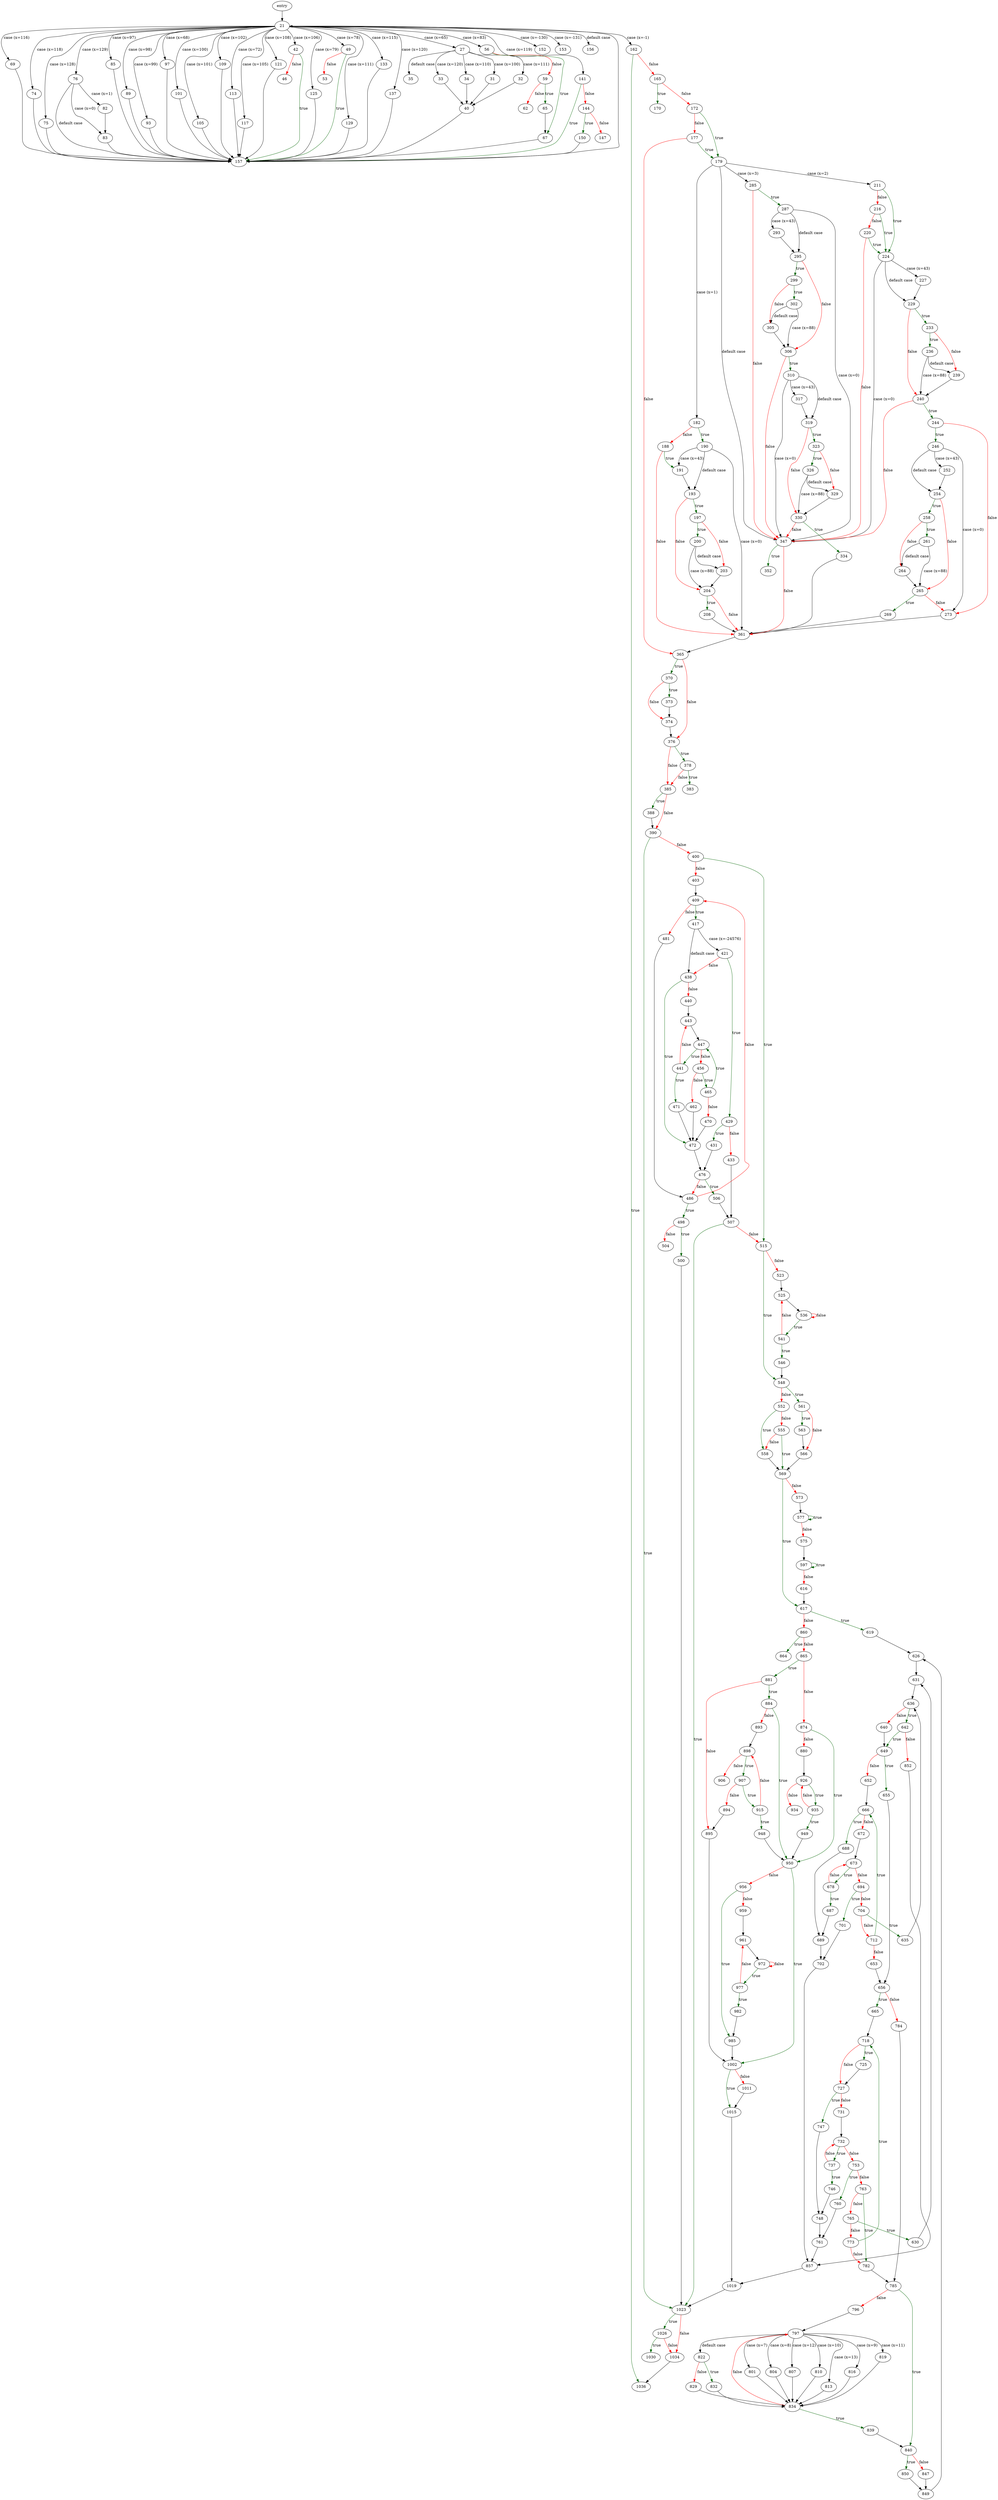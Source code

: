 digraph "main" {
	// Node definitions.
	2 [label=entry];
	21;
	27;
	31;
	32;
	33;
	34;
	35;
	40;
	42;
	46;
	49;
	53;
	56;
	59;
	62;
	65;
	67;
	69;
	74;
	75;
	76;
	82;
	83;
	85;
	89;
	93;
	97;
	101;
	105;
	109;
	113;
	117;
	121;
	125;
	129;
	133;
	137;
	141;
	144;
	147;
	150;
	152;
	153;
	156;
	157;
	162;
	165;
	170;
	172;
	177;
	179;
	182;
	188;
	190;
	191;
	193;
	197;
	200;
	203;
	204;
	208;
	211;
	216;
	220;
	224;
	227;
	229;
	233;
	236;
	239;
	240;
	244;
	246;
	252;
	254;
	258;
	261;
	264;
	265;
	269;
	273;
	285;
	287;
	293;
	295;
	299;
	302;
	305;
	306;
	310;
	317;
	319;
	323;
	326;
	329;
	330;
	334;
	347;
	352;
	361;
	365;
	370;
	373;
	374;
	376;
	378;
	383;
	385;
	388;
	390;
	400;
	403;
	409;
	417;
	421;
	429;
	431;
	433;
	438;
	440;
	441;
	443;
	447;
	456;
	462;
	465;
	470;
	471;
	472;
	476;
	481;
	486;
	498;
	500;
	504;
	506;
	507;
	515;
	523;
	525;
	536;
	541;
	546;
	548;
	552;
	555;
	558;
	561;
	563;
	566;
	569;
	573;
	575;
	577;
	597;
	616;
	617;
	619;
	626;
	630;
	631;
	635;
	636;
	640;
	642;
	649;
	652;
	653;
	655;
	656;
	665;
	666;
	672;
	673;
	678;
	687;
	688;
	689;
	694;
	701;
	702;
	704;
	712;
	718;
	725;
	727;
	731;
	732;
	737;
	746;
	747;
	748;
	753;
	760;
	761;
	763;
	765;
	773;
	782;
	784;
	785;
	796;
	797;
	801;
	804;
	807;
	810;
	813;
	816;
	819;
	822;
	829;
	832;
	834;
	839;
	840;
	847;
	849;
	850;
	852;
	857;
	860;
	864;
	865;
	874;
	880;
	881;
	884;
	893;
	894;
	895;
	898;
	906;
	907;
	915;
	926;
	934;
	935;
	948;
	949;
	950;
	956;
	959;
	961;
	972;
	977;
	982;
	985;
	1002;
	1011;
	1015;
	1019;
	1023;
	1026;
	1030;
	1034;
	1036;

	// Edge definitions.
	2 -> 21;
	21 -> 27 [label="case (x=65)"];
	21 -> 42 [label="case (x=106)"];
	21 -> 49 [label="case (x=78)"];
	21 -> 56 [label="case (x=83)"];
	21 -> 69 [label="case (x=116)"];
	21 -> 74 [label="case (x=118)"];
	21 -> 75 [label="case (x=128)"];
	21 -> 76 [label="case (x=129)"];
	21 -> 85 [label="case (x=97)"];
	21 -> 89 [label="case (x=98)"];
	21 -> 93 [label="case (x=99)"];
	21 -> 97 [label="case (x=68)"];
	21 -> 101 [label="case (x=100)"];
	21 -> 105 [label="case (x=101)"];
	21 -> 109 [label="case (x=102)"];
	21 -> 113 [label="case (x=72)"];
	21 -> 117 [label="case (x=105)"];
	21 -> 121 [label="case (x=108)"];
	21 -> 125 [label="case (x=79)"];
	21 -> 129 [label="case (x=111)"];
	21 -> 133 [label="case (x=115)"];
	21 -> 137 [label="case (x=120)"];
	21 -> 141 [label="case (x=119)"];
	21 -> 152 [label="case (x=-130)"];
	21 -> 153 [label="case (x=-131)"];
	21 -> 156 [label="default case"];
	21 -> 162 [label="case (x=-1)"];
	27 -> 31 [label="case (x=100)"];
	27 -> 32 [label="case (x=111)"];
	27 -> 33 [label="case (x=120)"];
	27 -> 34 [label="case (x=110)"];
	27 -> 35 [label="default case"];
	31 -> 40;
	32 -> 40;
	33 -> 40;
	34 -> 40;
	40 -> 157;
	42 -> 46 [
		color=red
		label=false
	];
	42 -> 157 [
		color=darkgreen
		label=true
	];
	49 -> 53 [
		color=red
		label=false
	];
	49 -> 157 [
		color=darkgreen
		label=true
	];
	56 -> 59 [
		color=red
		label=false
	];
	56 -> 67 [
		color=darkgreen
		label=true
	];
	59 -> 62 [
		color=red
		label=false
	];
	59 -> 65 [
		color=darkgreen
		label=true
	];
	65 -> 67;
	67 -> 157;
	69 -> 157;
	74 -> 157;
	75 -> 157;
	76 -> 82 [label="case (x=1)"];
	76 -> 83 [label="case (x=0)"];
	76 -> 157 [label="default case"];
	82 -> 83;
	83 -> 157;
	85 -> 157;
	89 -> 157;
	93 -> 157;
	97 -> 157;
	101 -> 157;
	105 -> 157;
	109 -> 157;
	113 -> 157;
	117 -> 157;
	121 -> 157;
	125 -> 157;
	129 -> 157;
	133 -> 157;
	137 -> 157;
	141 -> 144 [
		color=red
		label=false
	];
	141 -> 157 [
		color=darkgreen
		label=true
	];
	144 -> 147 [
		color=red
		label=false
	];
	144 -> 150 [
		color=darkgreen
		label=true
	];
	150 -> 157;
	157 -> 21;
	162 -> 165 [
		color=red
		label=false
	];
	162 -> 1036 [
		color=darkgreen
		label=true
	];
	165 -> 170 [
		color=darkgreen
		label=true
	];
	165 -> 172 [
		color=red
		label=false
	];
	172 -> 177 [
		color=red
		label=false
	];
	172 -> 179 [
		color=darkgreen
		label=true
	];
	177 -> 179 [
		color=darkgreen
		label=true
	];
	177 -> 365 [
		color=red
		label=false
	];
	179 -> 182 [label="case (x=1)"];
	179 -> 211 [label="case (x=2)"];
	179 -> 285 [label="case (x=3)"];
	179 -> 347 [label="default case"];
	182 -> 188 [
		color=red
		label=false
	];
	182 -> 190 [
		color=darkgreen
		label=true
	];
	188 -> 191 [
		color=darkgreen
		label=true
	];
	188 -> 361 [
		color=red
		label=false
	];
	190 -> 191 [label="case (x=43)"];
	190 -> 193 [label="default case"];
	190 -> 361 [label="case (x=0)"];
	191 -> 193;
	193 -> 197 [
		color=darkgreen
		label=true
	];
	193 -> 204 [
		color=red
		label=false
	];
	197 -> 200 [
		color=darkgreen
		label=true
	];
	197 -> 203 [
		color=red
		label=false
	];
	200 -> 203 [label="default case"];
	200 -> 204 [label="case (x=88)"];
	203 -> 204;
	204 -> 208 [
		color=darkgreen
		label=true
	];
	204 -> 361 [
		color=red
		label=false
	];
	208 -> 361;
	211 -> 216 [
		color=red
		label=false
	];
	211 -> 224 [
		color=darkgreen
		label=true
	];
	216 -> 220 [
		color=red
		label=false
	];
	216 -> 224 [
		color=darkgreen
		label=true
	];
	220 -> 224 [
		color=darkgreen
		label=true
	];
	220 -> 347 [
		color=red
		label=false
	];
	224 -> 227 [label="case (x=43)"];
	224 -> 229 [label="default case"];
	224 -> 347 [label="case (x=0)"];
	227 -> 229;
	229 -> 233 [
		color=darkgreen
		label=true
	];
	229 -> 240 [
		color=red
		label=false
	];
	233 -> 236 [
		color=darkgreen
		label=true
	];
	233 -> 239 [
		color=red
		label=false
	];
	236 -> 239 [label="default case"];
	236 -> 240 [label="case (x=88)"];
	239 -> 240;
	240 -> 244 [
		color=darkgreen
		label=true
	];
	240 -> 347 [
		color=red
		label=false
	];
	244 -> 246 [
		color=darkgreen
		label=true
	];
	244 -> 273 [
		color=red
		label=false
	];
	246 -> 252 [label="case (x=43)"];
	246 -> 254 [label="default case"];
	246 -> 273 [label="case (x=0)"];
	252 -> 254;
	254 -> 258 [
		color=darkgreen
		label=true
	];
	254 -> 265 [
		color=red
		label=false
	];
	258 -> 261 [
		color=darkgreen
		label=true
	];
	258 -> 264 [
		color=red
		label=false
	];
	261 -> 264 [label="default case"];
	261 -> 265 [label="case (x=88)"];
	264 -> 265;
	265 -> 269 [
		color=darkgreen
		label=true
	];
	265 -> 273 [
		color=red
		label=false
	];
	269 -> 361;
	273 -> 361;
	285 -> 287 [
		color=darkgreen
		label=true
	];
	285 -> 347 [
		color=red
		label=false
	];
	287 -> 293 [label="case (x=43)"];
	287 -> 295 [label="default case"];
	287 -> 347 [label="case (x=0)"];
	293 -> 295;
	295 -> 299 [
		color=darkgreen
		label=true
	];
	295 -> 306 [
		color=red
		label=false
	];
	299 -> 302 [
		color=darkgreen
		label=true
	];
	299 -> 305 [
		color=red
		label=false
	];
	302 -> 305 [label="default case"];
	302 -> 306 [label="case (x=88)"];
	305 -> 306;
	306 -> 310 [
		color=darkgreen
		label=true
	];
	306 -> 347 [
		color=red
		label=false
	];
	310 -> 317 [label="case (x=43)"];
	310 -> 319 [label="default case"];
	310 -> 347 [label="case (x=0)"];
	317 -> 319;
	319 -> 323 [
		color=darkgreen
		label=true
	];
	319 -> 330 [
		color=red
		label=false
	];
	323 -> 326 [
		color=darkgreen
		label=true
	];
	323 -> 329 [
		color=red
		label=false
	];
	326 -> 329 [label="default case"];
	326 -> 330 [label="case (x=88)"];
	329 -> 330;
	330 -> 334 [
		color=darkgreen
		label=true
	];
	330 -> 347 [
		color=red
		label=false
	];
	334 -> 361;
	347 -> 352 [
		color=darkgreen
		label=true
	];
	347 -> 361 [
		color=red
		label=false
	];
	361 -> 365;
	365 -> 370 [
		color=darkgreen
		label=true
	];
	365 -> 376 [
		color=red
		label=false
	];
	370 -> 373 [
		color=darkgreen
		label=true
	];
	370 -> 374 [
		color=red
		label=false
	];
	373 -> 374;
	374 -> 376;
	376 -> 378 [
		color=darkgreen
		label=true
	];
	376 -> 385 [
		color=red
		label=false
	];
	378 -> 383 [
		color=darkgreen
		label=true
	];
	378 -> 385 [
		color=red
		label=false
	];
	385 -> 388 [
		color=darkgreen
		label=true
	];
	385 -> 390 [
		color=red
		label=false
	];
	388 -> 390;
	390 -> 400 [
		color=red
		label=false
	];
	390 -> 1023 [
		color=darkgreen
		label=true
	];
	400 -> 403 [
		color=red
		label=false
	];
	400 -> 515 [
		color=darkgreen
		label=true
	];
	403 -> 409;
	409 -> 417 [
		color=darkgreen
		label=true
	];
	409 -> 481 [
		color=red
		label=false
	];
	417 -> 421 [label="case (x=-24576)"];
	417 -> 438 [label="default case"];
	421 -> 429 [
		color=darkgreen
		label=true
	];
	421 -> 438 [
		color=red
		label=false
	];
	429 -> 431 [
		color=darkgreen
		label=true
	];
	429 -> 433 [
		color=red
		label=false
	];
	431 -> 476;
	433 -> 507;
	438 -> 440 [
		color=red
		label=false
	];
	438 -> 472 [
		color=darkgreen
		label=true
	];
	440 -> 443;
	441 -> 443 [
		color=red
		label=false
	];
	441 -> 471 [
		color=darkgreen
		label=true
	];
	443 -> 447;
	447 -> 441 [
		color=darkgreen
		label=true
	];
	447 -> 456 [
		color=red
		label=false
	];
	456 -> 462 [
		color=red
		label=false
	];
	456 -> 465 [
		color=darkgreen
		label=true
	];
	462 -> 472;
	465 -> 447 [
		color=darkgreen
		label=true
	];
	465 -> 470 [
		color=red
		label=false
	];
	470 -> 472;
	471 -> 472;
	472 -> 476;
	476 -> 486 [
		color=red
		label=false
	];
	476 -> 506 [
		color=darkgreen
		label=true
	];
	481 -> 486;
	486 -> 409 [
		color=red
		label=false
	];
	486 -> 498 [
		color=darkgreen
		label=true
	];
	498 -> 500 [
		color=darkgreen
		label=true
	];
	498 -> 504 [
		color=red
		label=false
	];
	500 -> 1023;
	506 -> 507;
	507 -> 515 [
		color=red
		label=false
	];
	507 -> 1023 [
		color=darkgreen
		label=true
	];
	515 -> 523 [
		color=red
		label=false
	];
	515 -> 548 [
		color=darkgreen
		label=true
	];
	523 -> 525;
	525 -> 536;
	536 -> 536 [
		color=red
		label=false
	];
	536 -> 541 [
		color=darkgreen
		label=true
	];
	541 -> 525 [
		color=red
		label=false
	];
	541 -> 546 [
		color=darkgreen
		label=true
	];
	546 -> 548;
	548 -> 552 [
		color=red
		label=false
	];
	548 -> 561 [
		color=darkgreen
		label=true
	];
	552 -> 555 [
		color=red
		label=false
	];
	552 -> 558 [
		color=darkgreen
		label=true
	];
	555 -> 558 [
		color=red
		label=false
	];
	555 -> 569 [
		color=darkgreen
		label=true
	];
	558 -> 569;
	561 -> 563 [
		color=darkgreen
		label=true
	];
	561 -> 566 [
		color=red
		label=false
	];
	563 -> 566;
	566 -> 569;
	569 -> 573 [
		color=red
		label=false
	];
	569 -> 617 [
		color=darkgreen
		label=true
	];
	573 -> 577;
	575 -> 597;
	577 -> 575 [
		color=red
		label=false
	];
	577 -> 577 [
		color=darkgreen
		label=true
	];
	597 -> 597 [
		color=darkgreen
		label=true
	];
	597 -> 616 [
		color=red
		label=false
	];
	616 -> 617;
	617 -> 619 [
		color=darkgreen
		label=true
	];
	617 -> 860 [
		color=red
		label=false
	];
	619 -> 626;
	626 -> 631;
	630 -> 631;
	631 -> 636;
	635 -> 636;
	636 -> 640 [
		color=red
		label=false
	];
	636 -> 642 [
		color=darkgreen
		label=true
	];
	640 -> 649;
	642 -> 649 [
		color=darkgreen
		label=true
	];
	642 -> 852 [
		color=red
		label=false
	];
	649 -> 652 [
		color=red
		label=false
	];
	649 -> 655 [
		color=darkgreen
		label=true
	];
	652 -> 666;
	653 -> 656;
	655 -> 656;
	656 -> 665 [
		color=darkgreen
		label=true
	];
	656 -> 784 [
		color=red
		label=false
	];
	665 -> 718;
	666 -> 672 [
		color=red
		label=false
	];
	666 -> 688 [
		color=darkgreen
		label=true
	];
	672 -> 673;
	673 -> 678 [
		color=darkgreen
		label=true
	];
	673 -> 694 [
		color=red
		label=false
	];
	678 -> 673 [
		color=red
		label=false
	];
	678 -> 687 [
		color=darkgreen
		label=true
	];
	687 -> 689;
	688 -> 689;
	689 -> 702;
	694 -> 701 [
		color=darkgreen
		label=true
	];
	694 -> 704 [
		color=red
		label=false
	];
	701 -> 702;
	702 -> 857;
	704 -> 635 [
		color=darkgreen
		label=true
	];
	704 -> 712 [
		color=red
		label=false
	];
	712 -> 653 [
		color=red
		label=false
	];
	712 -> 666 [
		color=darkgreen
		label=true
	];
	718 -> 725 [
		color=darkgreen
		label=true
	];
	718 -> 727 [
		color=red
		label=false
	];
	725 -> 727;
	727 -> 731 [
		color=red
		label=false
	];
	727 -> 747 [
		color=darkgreen
		label=true
	];
	731 -> 732;
	732 -> 737 [
		color=darkgreen
		label=true
	];
	732 -> 753 [
		color=red
		label=false
	];
	737 -> 732 [
		color=red
		label=false
	];
	737 -> 746 [
		color=darkgreen
		label=true
	];
	746 -> 748;
	747 -> 748;
	748 -> 761;
	753 -> 760 [
		color=darkgreen
		label=true
	];
	753 -> 763 [
		color=red
		label=false
	];
	760 -> 761;
	761 -> 857;
	763 -> 765 [
		color=red
		label=false
	];
	763 -> 782 [
		color=darkgreen
		label=true
	];
	765 -> 630 [
		color=darkgreen
		label=true
	];
	765 -> 773 [
		color=red
		label=false
	];
	773 -> 718 [
		color=darkgreen
		label=true
	];
	773 -> 782 [
		color=red
		label=false
	];
	782 -> 785;
	784 -> 785;
	785 -> 796 [
		color=red
		label=false
	];
	785 -> 840 [
		color=darkgreen
		label=true
	];
	796 -> 797;
	797 -> 801 [label="case (x=7)"];
	797 -> 804 [label="case (x=8)"];
	797 -> 807 [label="case (x=12)"];
	797 -> 810 [label="case (x=10)"];
	797 -> 813 [label="case (x=13)"];
	797 -> 816 [label="case (x=9)"];
	797 -> 819 [label="case (x=11)"];
	797 -> 822 [label="default case"];
	801 -> 834;
	804 -> 834;
	807 -> 834;
	810 -> 834;
	813 -> 834;
	816 -> 834;
	819 -> 834;
	822 -> 829 [
		color=red
		label=false
	];
	822 -> 832 [
		color=darkgreen
		label=true
	];
	829 -> 834;
	832 -> 834;
	834 -> 797 [
		color=red
		label=false
	];
	834 -> 839 [
		color=darkgreen
		label=true
	];
	839 -> 840;
	840 -> 847 [
		color=red
		label=false
	];
	840 -> 850 [
		color=darkgreen
		label=true
	];
	847 -> 849;
	849 -> 626;
	850 -> 849;
	852 -> 857;
	857 -> 1019;
	860 -> 864 [
		color=darkgreen
		label=true
	];
	860 -> 865 [
		color=red
		label=false
	];
	865 -> 874 [
		color=red
		label=false
	];
	865 -> 881 [
		color=darkgreen
		label=true
	];
	874 -> 880 [
		color=red
		label=false
	];
	874 -> 950 [
		color=darkgreen
		label=true
	];
	880 -> 926;
	881 -> 884 [
		color=darkgreen
		label=true
	];
	881 -> 895 [
		color=red
		label=false
	];
	884 -> 893 [
		color=red
		label=false
	];
	884 -> 950 [
		color=darkgreen
		label=true
	];
	893 -> 898;
	894 -> 895;
	895 -> 1002;
	898 -> 906 [
		color=red
		label=false
	];
	898 -> 907 [
		color=darkgreen
		label=true
	];
	907 -> 894 [
		color=red
		label=false
	];
	907 -> 915 [
		color=darkgreen
		label=true
	];
	915 -> 898 [
		color=red
		label=false
	];
	915 -> 948 [
		color=darkgreen
		label=true
	];
	926 -> 934 [
		color=red
		label=false
	];
	926 -> 935 [
		color=darkgreen
		label=true
	];
	935 -> 926 [
		color=red
		label=false
	];
	935 -> 949 [
		color=darkgreen
		label=true
	];
	948 -> 950;
	949 -> 950;
	950 -> 956 [
		color=red
		label=false
	];
	950 -> 1002 [
		color=darkgreen
		label=true
	];
	956 -> 959 [
		color=red
		label=false
	];
	956 -> 985 [
		color=darkgreen
		label=true
	];
	959 -> 961;
	961 -> 972;
	972 -> 972 [
		color=red
		label=false
	];
	972 -> 977 [
		color=darkgreen
		label=true
	];
	977 -> 961 [
		color=red
		label=false
	];
	977 -> 982 [
		color=darkgreen
		label=true
	];
	982 -> 985;
	985 -> 1002;
	1002 -> 1011 [
		color=red
		label=false
	];
	1002 -> 1015 [
		color=darkgreen
		label=true
	];
	1011 -> 1015;
	1015 -> 1019;
	1019 -> 1023;
	1023 -> 1026 [
		color=darkgreen
		label=true
	];
	1023 -> 1034 [
		color=red
		label=false
	];
	1026 -> 1030 [
		color=darkgreen
		label=true
	];
	1026 -> 1034 [
		color=red
		label=false
	];
	1034 -> 1036;
}